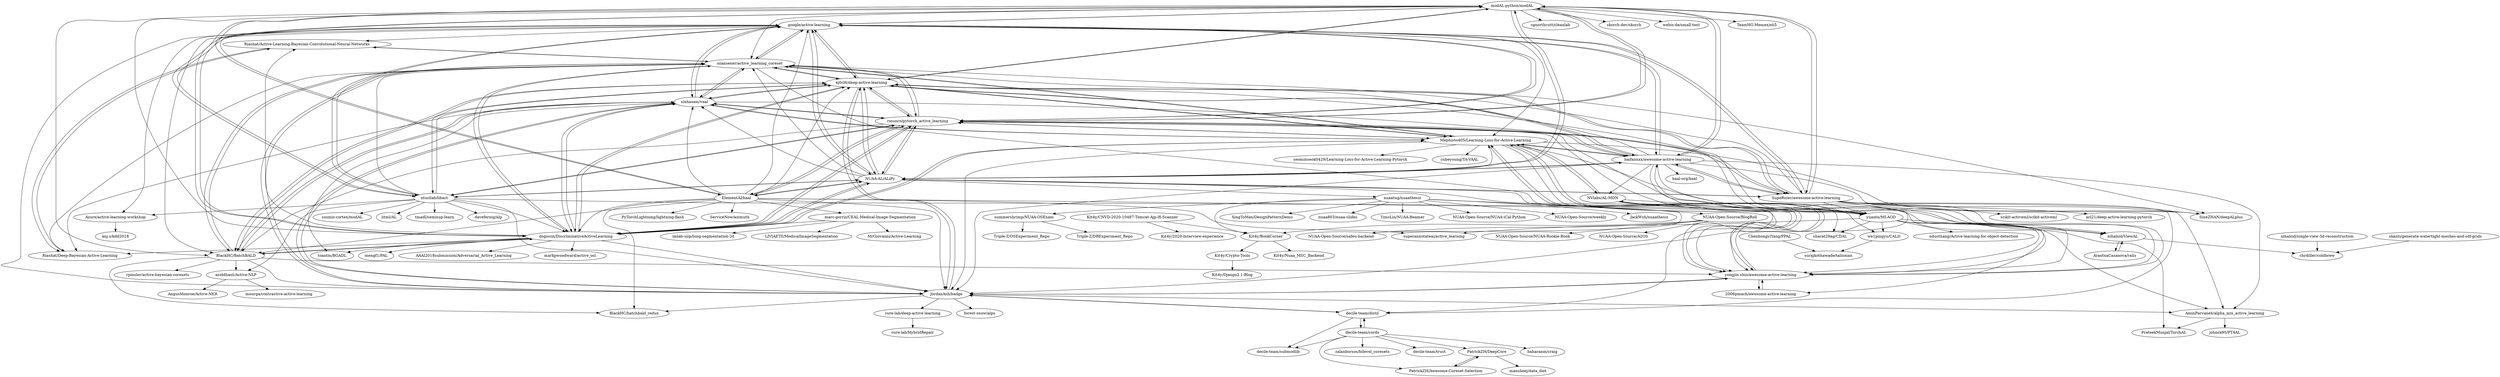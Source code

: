 digraph G {
"modAL-python/modAL" -> "google/active-learning"
"modAL-python/modAL" -> "NUAA-AL/ALiPy"
"modAL-python/modAL" -> "ej0cl6/deep-active-learning"
"modAL-python/modAL" -> "ntucllab/libact"
"modAL-python/modAL" -> "rmunro/pytorch_active_learning"
"modAL-python/modAL" -> "baifanxxx/awesome-active-learning"
"modAL-python/modAL" -> "ElementAI/baal"
"modAL-python/modAL" -> "dsgissin/DiscriminativeActiveLearning"
"modAL-python/modAL" -> "cgnorthcutt/cleanlab" ["e"=1]
"modAL-python/modAL" -> "SupeRuier/awesome-active-learning"
"modAL-python/modAL" -> "skorch-dev/skorch" ["e"=1]
"modAL-python/modAL" -> "webis-de/small-text" ["e"=1]
"modAL-python/modAL" -> "ozansener/active_learning_coreset"
"modAL-python/modAL" -> "TeamHG-Memex/eli5" ["e"=1]
"modAL-python/modAL" -> "BlackHC/BatchBALD"
"SupeRuier/awesome-active-learning" -> "baifanxxx/awesome-active-learning"
"SupeRuier/awesome-active-learning" -> "ej0cl6/deep-active-learning"
"SupeRuier/awesome-active-learning" -> "yongjin-shin/awesome-active-learning"
"SupeRuier/awesome-active-learning" -> "SineZHAN/deepALplus"
"SupeRuier/awesome-active-learning" -> "rmunro/pytorch_active_learning"
"SupeRuier/awesome-active-learning" -> "google/active-learning"
"SupeRuier/awesome-active-learning" -> "NUAA-AL/ALiPy"
"SupeRuier/awesome-active-learning" -> "decile-team/distil"
"SupeRuier/awesome-active-learning" -> "acl21/deep-active-learning-pytorch"
"SupeRuier/awesome-active-learning" -> "JordanAsh/badge"
"SupeRuier/awesome-active-learning" -> "AminParvaneh/alpha_mix_active_learning"
"SupeRuier/awesome-active-learning" -> "ozansener/active_learning_coreset"
"SupeRuier/awesome-active-learning" -> "modAL-python/modAL"
"SupeRuier/awesome-active-learning" -> "yuantn/MI-AOD"
"SupeRuier/awesome-active-learning" -> "scikit-activeml/scikit-activeml"
"Kit4y/CNVD-2020-10487-Tomcat-Ajp-lfi-Scanner" -> "Kit4y/2020-Interview-experience"
"Kit4y/CNVD-2020-10487-Tomcat-Ajp-lfi-Scanner" -> "Kit4y/BookCorner"
"ntucllab/libact" -> "google/active-learning"
"ntucllab/libact" -> "NUAA-AL/ALiPy"
"ntucllab/libact" -> "modAL-python/modAL"
"ntucllab/libact" -> "ej0cl6/deep-active-learning"
"ntucllab/libact" -> "rmunro/pytorch_active_learning"
"ntucllab/libact" -> "dsgissin/DiscriminativeActiveLearning"
"ntucllab/libact" -> "cosmic-cortex/modAL"
"ntucllab/libact" -> "iitml/AL"
"ntucllab/libact" -> "asiddhant/Active-NLP"
"ntucllab/libact" -> "Azure/active-learning-workshop"
"ntucllab/libact" -> "ozansener/active_learning_coreset"
"ntucllab/libact" -> "JordanAsh/badge"
"ntucllab/libact" -> "tmadl/semisup-learn" ["e"=1]
"ntucllab/libact" -> "davefernig/alp"
"ntucllab/libact" -> "yongjin-shin/awesome-active-learning"
"nihalsid/ViewAL" -> "ArantxaCasanova/ralis"
"nihalsid/ViewAL" -> "chrdiller/coldbrew"
"yongjin-shin/awesome-active-learning" -> "2006pmach/awesome-active-learning"
"yongjin-shin/awesome-active-learning" -> "JordanAsh/badge"
"yongjin-shin/awesome-active-learning" -> "Mephisto405/Learning-Loss-for-Active-Learning"
"NUAA-AL/ALiPy" -> "google/active-learning"
"NUAA-AL/ALiPy" -> "modAL-python/modAL"
"NUAA-AL/ALiPy" -> "ntucllab/libact"
"NUAA-AL/ALiPy" -> "ej0cl6/deep-active-learning"
"NUAA-AL/ALiPy" -> "rmunro/pytorch_active_learning"
"NUAA-AL/ALiPy" -> "dsgissin/DiscriminativeActiveLearning"
"NUAA-AL/ALiPy" -> "baifanxxx/awesome-active-learning"
"NUAA-AL/ALiPy" -> "SupeRuier/awesome-active-learning"
"NUAA-AL/ALiPy" -> "Mephisto405/Learning-Loss-for-Active-Learning"
"NUAA-AL/ALiPy" -> "ozansener/active_learning_coreset"
"NUAA-AL/ALiPy" -> "sinhasam/vaal"
"NUAA-AL/ALiPy" -> "yongjin-shin/awesome-active-learning"
"NUAA-AL/ALiPy" -> "ElementAI/baal"
"NUAA-AL/ALiPy" -> "decile-team/distil"
"NUAA-AL/ALiPy" -> "nuaatug/nuaathesis"
"dsgissin/DiscriminativeActiveLearning" -> "ozansener/active_learning_coreset"
"dsgissin/DiscriminativeActiveLearning" -> "ej0cl6/deep-active-learning"
"dsgissin/DiscriminativeActiveLearning" -> "sinhasam/vaal"
"dsgissin/DiscriminativeActiveLearning" -> "Mephisto405/Learning-Loss-for-Active-Learning"
"dsgissin/DiscriminativeActiveLearning" -> "google/active-learning"
"dsgissin/DiscriminativeActiveLearning" -> "BlackHC/BatchBALD"
"dsgissin/DiscriminativeActiveLearning" -> "AAAI2018submission/Adversarial_Active_Learning"
"dsgissin/DiscriminativeActiveLearning" -> "rmunro/pytorch_active_learning"
"dsgissin/DiscriminativeActiveLearning" -> "Riashat/Deep-Bayesian-Active-Learning"
"dsgissin/DiscriminativeActiveLearning" -> "markpwoodward/active_osl"
"dsgissin/DiscriminativeActiveLearning" -> "NUAA-AL/ALiPy"
"dsgissin/DiscriminativeActiveLearning" -> "JordanAsh/badge"
"dsgissin/DiscriminativeActiveLearning" -> "toantm/BGADL"
"dsgissin/DiscriminativeActiveLearning" -> "Riashat/Active-Learning-Bayesian-Convolutional-Neural-Networks"
"dsgissin/DiscriminativeActiveLearning" -> "mengf1/PAL"
"ej0cl6/deep-active-learning" -> "google/active-learning"
"ej0cl6/deep-active-learning" -> "rmunro/pytorch_active_learning"
"ej0cl6/deep-active-learning" -> "ozansener/active_learning_coreset"
"ej0cl6/deep-active-learning" -> "NUAA-AL/ALiPy"
"ej0cl6/deep-active-learning" -> "dsgissin/DiscriminativeActiveLearning"
"ej0cl6/deep-active-learning" -> "modAL-python/modAL"
"ej0cl6/deep-active-learning" -> "JordanAsh/badge"
"ej0cl6/deep-active-learning" -> "baifanxxx/awesome-active-learning"
"ej0cl6/deep-active-learning" -> "Mephisto405/Learning-Loss-for-Active-Learning"
"ej0cl6/deep-active-learning" -> "ntucllab/libact"
"ej0cl6/deep-active-learning" -> "sinhasam/vaal"
"ej0cl6/deep-active-learning" -> "SupeRuier/awesome-active-learning"
"ej0cl6/deep-active-learning" -> "SineZHAN/deepALplus"
"ej0cl6/deep-active-learning" -> "BlackHC/BatchBALD"
"ej0cl6/deep-active-learning" -> "yongjin-shin/awesome-active-learning"
"summershrimp/NUAA-OSExam" -> "Triple-Z/OSExperiment_Repo"
"summershrimp/NUAA-OSExam" -> "Triple-Z/DBExperiment_Repo"
"decile-team/cords" -> "decile-team/distil"
"decile-team/cords" -> "PatrickZH/DeepCore"
"decile-team/cords" -> "baharanm/craig"
"decile-team/cords" -> "PatrickZH/Awesome-Coreset-Selection"
"decile-team/cords" -> "zalanborsos/bilevel_coresets"
"decile-team/cords" -> "decile-team/submodlib"
"decile-team/cords" -> "decile-team/trust"
"Mephisto405/Learning-Loss-for-Active-Learning" -> "sinhasam/vaal"
"Mephisto405/Learning-Loss-for-Active-Learning" -> "ozansener/active_learning_coreset"
"Mephisto405/Learning-Loss-for-Active-Learning" -> "ej0cl6/deep-active-learning"
"Mephisto405/Learning-Loss-for-Active-Learning" -> "yuantn/MI-AOD"
"Mephisto405/Learning-Loss-for-Active-Learning" -> "dsgissin/DiscriminativeActiveLearning"
"Mephisto405/Learning-Loss-for-Active-Learning" -> "yongjin-shin/awesome-active-learning"
"Mephisto405/Learning-Loss-for-Active-Learning" -> "NVlabs/AL-MDN"
"Mephisto405/Learning-Loss-for-Active-Learning" -> "nihalsid/ViewAL"
"Mephisto405/Learning-Loss-for-Active-Learning" -> "seominseok0429/Learning-Loss-for-Active-Learning-Pytorch"
"Mephisto405/Learning-Loss-for-Active-Learning" -> "cubeyoung/TA-VAAL"
"Mephisto405/Learning-Loss-for-Active-Learning" -> "SineZHAN/deepALplus"
"Mephisto405/Learning-Loss-for-Active-Learning" -> "baifanxxx/awesome-active-learning"
"Mephisto405/Learning-Loss-for-Active-Learning" -> "JordanAsh/badge"
"Mephisto405/Learning-Loss-for-Active-Learning" -> "sharat29ag/CDAL"
"Mephisto405/Learning-Loss-for-Active-Learning" -> "rmunro/pytorch_active_learning"
"baifanxxx/awesome-active-learning" -> "SupeRuier/awesome-active-learning"
"baifanxxx/awesome-active-learning" -> "ej0cl6/deep-active-learning"
"baifanxxx/awesome-active-learning" -> "Mephisto405/Learning-Loss-for-Active-Learning"
"baifanxxx/awesome-active-learning" -> "SineZHAN/deepALplus"
"baifanxxx/awesome-active-learning" -> "AminParvaneh/alpha_mix_active_learning"
"baifanxxx/awesome-active-learning" -> "rmunro/pytorch_active_learning"
"baifanxxx/awesome-active-learning" -> "NUAA-AL/ALiPy"
"baifanxxx/awesome-active-learning" -> "yongjin-shin/awesome-active-learning"
"baifanxxx/awesome-active-learning" -> "google/active-learning"
"baifanxxx/awesome-active-learning" -> "ozansener/active_learning_coreset"
"baifanxxx/awesome-active-learning" -> "baal-org/baal"
"baifanxxx/awesome-active-learning" -> "yuantn/MI-AOD"
"baifanxxx/awesome-active-learning" -> "NVlabs/AL-MDN"
"baifanxxx/awesome-active-learning" -> "JordanAsh/badge"
"baifanxxx/awesome-active-learning" -> "modAL-python/modAL"
"google/active-learning" -> "ej0cl6/deep-active-learning"
"google/active-learning" -> "modAL-python/modAL"
"google/active-learning" -> "NUAA-AL/ALiPy"
"google/active-learning" -> "ntucllab/libact"
"google/active-learning" -> "rmunro/pytorch_active_learning"
"google/active-learning" -> "ozansener/active_learning_coreset"
"google/active-learning" -> "dsgissin/DiscriminativeActiveLearning"
"google/active-learning" -> "sinhasam/vaal"
"google/active-learning" -> "baifanxxx/awesome-active-learning"
"google/active-learning" -> "Mephisto405/Learning-Loss-for-Active-Learning"
"google/active-learning" -> "SupeRuier/awesome-active-learning"
"google/active-learning" -> "Azure/active-learning-workshop"
"google/active-learning" -> "JordanAsh/badge"
"google/active-learning" -> "BlackHC/BatchBALD"
"google/active-learning" -> "Riashat/Active-Learning-Bayesian-Convolutional-Neural-Networks"
"rmunro/pytorch_active_learning" -> "ej0cl6/deep-active-learning"
"rmunro/pytorch_active_learning" -> "google/active-learning"
"rmunro/pytorch_active_learning" -> "modAL-python/modAL"
"rmunro/pytorch_active_learning" -> "NUAA-AL/ALiPy"
"rmunro/pytorch_active_learning" -> "ntucllab/libact"
"rmunro/pytorch_active_learning" -> "dsgissin/DiscriminativeActiveLearning"
"rmunro/pytorch_active_learning" -> "sinhasam/vaal"
"rmunro/pytorch_active_learning" -> "baifanxxx/awesome-active-learning"
"rmunro/pytorch_active_learning" -> "Mephisto405/Learning-Loss-for-Active-Learning"
"rmunro/pytorch_active_learning" -> "ozansener/active_learning_coreset"
"rmunro/pytorch_active_learning" -> "ElementAI/baal"
"rmunro/pytorch_active_learning" -> "SupeRuier/awesome-active-learning"
"rmunro/pytorch_active_learning" -> "yongjin-shin/awesome-active-learning"
"rmunro/pytorch_active_learning" -> "BlackHC/BatchBALD"
"rmunro/pytorch_active_learning" -> "yuantn/MI-AOD"
"yuantn/MI-AOD" -> "NVlabs/AL-MDN"
"yuantn/MI-AOD" -> "we1pingyu/CALD"
"yuantn/MI-AOD" -> "Mephisto405/Learning-Loss-for-Active-Learning"
"yuantn/MI-AOD" -> "sharat29ag/CDAL"
"yuantn/MI-AOD" -> "nducthang/Active-learning-for-object-detection"
"yuantn/MI-AOD" -> "yongjin-shin/awesome-active-learning"
"yuantn/MI-AOD" -> "superannotateai/active_learning"
"yuantn/MI-AOD" -> "2006pmach/awesome-active-learning"
"yuantn/MI-AOD" -> "nihalsid/ViewAL"
"yuantn/MI-AOD" -> "AminParvaneh/alpha_mix_active_learning"
"yuantn/MI-AOD" -> "baifanxxx/awesome-active-learning"
"nuaatug/nuaathesis" -> "NUAA-Open-Source/BlogRoll"
"nuaatug/nuaathesis" -> "NUAA-Open-Source/weekly"
"nuaatug/nuaathesis" -> "JackWzh/nuaathesis"
"nuaatug/nuaathesis" -> "XingToMax/DesignPatternDemo"
"nuaatug/nuaathesis" -> "Kit4y/BookCorner"
"nuaatug/nuaathesis" -> "summershrimp/NUAA-OSExam"
"nuaatug/nuaathesis" -> "NUAA-Open-Source/safeu-backend"
"nuaatug/nuaathesis" -> "nuaa803/nuaa-slides"
"nuaatug/nuaathesis" -> "TimoLin/NUAA-Beamer"
"nuaatug/nuaathesis" -> "NUAA-Open-Source/NUAA-iCal-Python"
"NVlabs/AL-MDN" -> "yuantn/MI-AOD"
"NVlabs/AL-MDN" -> "we1pingyu/CALD"
"NVlabs/AL-MDN" -> "PrateekMunjal/TorchAL"
"NVlabs/AL-MDN" -> "Mephisto405/Learning-Loss-for-Active-Learning"
"Riashat/Deep-Bayesian-Active-Learning" -> "Riashat/Active-Learning-Bayesian-Convolutional-Neural-Networks"
"2006pmach/awesome-active-learning" -> "yongjin-shin/awesome-active-learning"
"PatrickZH/Awesome-Coreset-Selection" -> "PatrickZH/DeepCore"
"Kit4y/BookCorner" -> "Kit4y/Crypto-Tools"
"Kit4y/BookCorner" -> "Kit4y/Nuaa_MSC_Backend"
"NUAA-Open-Source/BlogRoll" -> "NUAA-Open-Source/safeu-backend"
"NUAA-Open-Source/BlogRoll" -> "NUAA-Open-Source/A2OS"
"NUAA-Open-Source/BlogRoll" -> "Kit4y/BookCorner"
"NUAA-Open-Source/BlogRoll" -> "NUAA-Open-Source/NUAA-Rookie-Book"
"Azure/active-learning-workshop" -> "anj-s/kdd2018"
"BlackHC/BatchBALD" -> "BlackHC/batchbald_redux"
"BlackHC/BatchBALD" -> "dsgissin/DiscriminativeActiveLearning"
"BlackHC/BatchBALD" -> "sinhasam/vaal"
"BlackHC/BatchBALD" -> "yongjin-shin/awesome-active-learning"
"BlackHC/BatchBALD" -> "ozansener/active_learning_coreset"
"BlackHC/BatchBALD" -> "rpinsler/active-bayesian-coresets"
"BlackHC/BatchBALD" -> "ej0cl6/deep-active-learning"
"BlackHC/BatchBALD" -> "asiddhant/Active-NLP"
"BlackHC/BatchBALD" -> "JordanAsh/badge"
"asiddhant/Active-NLP" -> "AngusMonroe/Active-NER"
"asiddhant/Active-NLP" -> "mourga/contrastive-active-learning"
"sinhasam/vaal" -> "Mephisto405/Learning-Loss-for-Active-Learning"
"sinhasam/vaal" -> "ozansener/active_learning_coreset"
"sinhasam/vaal" -> "JordanAsh/badge"
"sinhasam/vaal" -> "dsgissin/DiscriminativeActiveLearning"
"sinhasam/vaal" -> "ej0cl6/deep-active-learning"
"sinhasam/vaal" -> "toantm/BGADL"
"sinhasam/vaal" -> "BlackHC/BatchBALD"
"sinhasam/vaal" -> "rmunro/pytorch_active_learning"
"sinhasam/vaal" -> "google/active-learning"
"sinhasam/vaal" -> "nihalsid/ViewAL"
"sinhasam/vaal" -> "Riashat/Deep-Bayesian-Active-Learning"
"marc-gorriz/CEAL-Medical-Image-Segmentation" -> "MrGiovanni/Active-Learning"
"marc-gorriz/CEAL-Medical-Image-Segmentation" -> "imlab-uiip/lung-segmentation-2d" ["e"=1]
"marc-gorriz/CEAL-Medical-Image-Segmentation" -> "LIVIAETS/MedicalImageSegmentation" ["e"=1]
"marc-gorriz/CEAL-Medical-Image-Segmentation" -> "dsgissin/DiscriminativeActiveLearning"
"ChenhongyiYang/PPAL" -> "surajkothawade/talisman"
"Kit4y/Crypto-Tools" -> "Kit4y/Django2.1-Blog"
"ElementAI/baal" -> "rmunro/pytorch_active_learning"
"ElementAI/baal" -> "BlackHC/BatchBALD"
"ElementAI/baal" -> "modAL-python/modAL"
"ElementAI/baal" -> "ej0cl6/deep-active-learning"
"ElementAI/baal" -> "ServiceNow/azimuth"
"ElementAI/baal" -> "BlackHC/batchbald_redux"
"ElementAI/baal" -> "dsgissin/DiscriminativeActiveLearning"
"ElementAI/baal" -> "NUAA-AL/ALiPy"
"ElementAI/baal" -> "superannotateai/active_learning"
"ElementAI/baal" -> "yongjin-shin/awesome-active-learning"
"ElementAI/baal" -> "google/active-learning"
"ElementAI/baal" -> "JordanAsh/badge"
"ElementAI/baal" -> "sinhasam/vaal"
"ElementAI/baal" -> "PyTorchLightning/lightning-flash" ["e"=1]
"ElementAI/baal" -> "marc-gorriz/CEAL-Medical-Image-Segmentation"
"decile-team/distil" -> "decile-team/submodlib"
"decile-team/distil" -> "decile-team/cords"
"decile-team/distil" -> "JordanAsh/badge"
"JordanAsh/badge" -> "ozansener/active_learning_coreset"
"JordanAsh/badge" -> "ej0cl6/deep-active-learning"
"JordanAsh/badge" -> "sinhasam/vaal"
"JordanAsh/badge" -> "yongjin-shin/awesome-active-learning"
"JordanAsh/badge" -> "decile-team/distil"
"JordanAsh/badge" -> "AminParvaneh/alpha_mix_active_learning"
"JordanAsh/badge" -> "BlackHC/batchbald_redux"
"JordanAsh/badge" -> "cure-lab/deep-active-learning"
"JordanAsh/badge" -> "forest-snow/alps"
"cure-lab/deep-active-learning" -> "cure-lab/HybridRepair"
"nihalsid/single-view-3d-reconstruction" -> "chrdiller/coldbrew"
"ozansener/active_learning_coreset" -> "sinhasam/vaal"
"ozansener/active_learning_coreset" -> "dsgissin/DiscriminativeActiveLearning"
"ozansener/active_learning_coreset" -> "Mephisto405/Learning-Loss-for-Active-Learning"
"ozansener/active_learning_coreset" -> "ej0cl6/deep-active-learning"
"ozansener/active_learning_coreset" -> "google/active-learning"
"ozansener/active_learning_coreset" -> "JordanAsh/badge"
"ozansener/active_learning_coreset" -> "BlackHC/BatchBALD"
"ozansener/active_learning_coreset" -> "Riashat/Active-Learning-Bayesian-Convolutional-Neural-Networks"
"ozansener/active_learning_coreset" -> "yongjin-shin/awesome-active-learning"
"ozansener/active_learning_coreset" -> "rmunro/pytorch_active_learning"
"ozansener/active_learning_coreset" -> "Riashat/Deep-Bayesian-Active-Learning"
"AminParvaneh/alpha_mix_active_learning" -> "johnsk95/PT4AL"
"AminParvaneh/alpha_mix_active_learning" -> "PrateekMunjal/TorchAL"
"PatrickZH/DeepCore" -> "PatrickZH/Awesome-Coreset-Selection"
"PatrickZH/DeepCore" -> "mansheej/data_diet" ["e"=1]
"ArantxaCasanova/ralis" -> "nihalsid/ViewAL"
"Riashat/Active-Learning-Bayesian-Convolutional-Neural-Networks" -> "Riashat/Deep-Bayesian-Active-Learning"
"Riashat/Active-Learning-Bayesian-Convolutional-Neural-Networks" -> "ozansener/active_learning_coreset"
"we1pingyu/CALD" -> "surajkothawade/talisman"
"skanti/generate-watertight-meshes-and-sdf-grids" -> "chrdiller/coldbrew"
"modAL-python/modAL" ["l"="35.608,36.693"]
"google/active-learning" ["l"="35.619,36.714"]
"NUAA-AL/ALiPy" ["l"="35.633,36.688"]
"ej0cl6/deep-active-learning" ["l"="35.647,36.711"]
"ntucllab/libact" ["l"="35.593,36.715"]
"rmunro/pytorch_active_learning" ["l"="35.633,36.706"]
"baifanxxx/awesome-active-learning" ["l"="35.665,36.7"]
"ElementAI/baal" ["l"="35.611,36.729"]
"dsgissin/DiscriminativeActiveLearning" ["l"="35.627,36.731"]
"cgnorthcutt/cleanlab" ["l"="33.981,36.726"]
"SupeRuier/awesome-active-learning" ["l"="35.653,36.684"]
"skorch-dev/skorch" ["l"="34.197,35.741"]
"webis-de/small-text" ["l"="29.462,32.508"]
"ozansener/active_learning_coreset" ["l"="35.639,36.722"]
"TeamHG-Memex/eli5" ["l"="25.599,33.883"]
"BlackHC/BatchBALD" ["l"="35.639,36.738"]
"yongjin-shin/awesome-active-learning" ["l"="35.66,36.717"]
"SineZHAN/deepALplus" ["l"="35.681,36.688"]
"decile-team/distil" ["l"="35.621,36.654"]
"acl21/deep-active-learning-pytorch" ["l"="35.68,36.654"]
"JordanAsh/badge" ["l"="35.645,36.699"]
"AminParvaneh/alpha_mix_active_learning" ["l"="35.692,36.678"]
"yuantn/MI-AOD" ["l"="35.696,36.709"]
"scikit-activeml/scikit-activeml" ["l"="35.66,36.644"]
"Kit4y/CNVD-2020-10487-Tomcat-Ajp-lfi-Scanner" ["l"="35.691,36.5"]
"Kit4y/2020-Interview-experience" ["l"="35.692,36.477"]
"Kit4y/BookCorner" ["l"="35.692,36.535"]
"cosmic-cortex/modAL" ["l"="35.524,36.705"]
"iitml/AL" ["l"="35.542,36.724"]
"asiddhant/Active-NLP" ["l"="35.611,36.779"]
"Azure/active-learning-workshop" ["l"="35.562,36.733"]
"tmadl/semisup-learn" ["l"="25.14,32.798"]
"davefernig/alp" ["l"="35.557,36.714"]
"nihalsid/ViewAL" ["l"="35.72,36.739"]
"ArantxaCasanova/ralis" ["l"="35.746,36.751"]
"chrdiller/coldbrew" ["l"="35.76,36.763"]
"2006pmach/awesome-active-learning" ["l"="35.689,36.73"]
"Mephisto405/Learning-Loss-for-Active-Learning" ["l"="35.673,36.715"]
"sinhasam/vaal" ["l"="35.653,36.729"]
"nuaatug/nuaathesis" ["l"="35.687,36.586"]
"AAAI2018submission/Adversarial_Active_Learning" ["l"="35.623,36.765"]
"Riashat/Deep-Bayesian-Active-Learning" ["l"="35.64,36.758"]
"markpwoodward/active_osl" ["l"="35.597,36.754"]
"toantm/BGADL" ["l"="35.657,36.755"]
"Riashat/Active-Learning-Bayesian-Convolutional-Neural-Networks" ["l"="35.621,36.75"]
"mengf1/PAL" ["l"="35.592,36.773"]
"summershrimp/NUAA-OSExam" ["l"="35.728,36.571"]
"Triple-Z/OSExperiment_Repo" ["l"="35.746,36.557"]
"Triple-Z/DBExperiment_Repo" ["l"="35.751,36.571"]
"decile-team/cords" ["l"="35.586,36.613"]
"PatrickZH/DeepCore" ["l"="35.577,36.58"]
"baharanm/craig" ["l"="35.598,36.591"]
"PatrickZH/Awesome-Coreset-Selection" ["l"="35.561,36.589"]
"zalanborsos/bilevel_coresets" ["l"="35.549,36.605"]
"decile-team/submodlib" ["l"="35.608,36.626"]
"decile-team/trust" ["l"="35.564,36.616"]
"NVlabs/AL-MDN" ["l"="35.712,36.702"]
"seominseok0429/Learning-Loss-for-Active-Learning-Pytorch" ["l"="35.705,36.73"]
"cubeyoung/TA-VAAL" ["l"="35.708,36.689"]
"sharat29ag/CDAL" ["l"="35.715,36.719"]
"baal-org/baal" ["l"="35.703,36.753"]
"we1pingyu/CALD" ["l"="35.744,36.708"]
"nducthang/Active-learning-for-object-detection" ["l"="35.735,36.696"]
"superannotateai/active_learning" ["l"="35.675,36.743"]
"NUAA-Open-Source/BlogRoll" ["l"="35.689,36.553"]
"NUAA-Open-Source/weekly" ["l"="35.711,36.582"]
"JackWzh/nuaathesis" ["l"="35.712,36.593"]
"XingToMax/DesignPatternDemo" ["l"="35.705,36.57"]
"NUAA-Open-Source/safeu-backend" ["l"="35.677,36.565"]
"nuaa803/nuaa-slides" ["l"="35.691,36.57"]
"TimoLin/NUAA-Beamer" ["l"="35.665,36.577"]
"NUAA-Open-Source/NUAA-iCal-Python" ["l"="35.696,36.601"]
"PrateekMunjal/TorchAL" ["l"="35.724,36.678"]
"Kit4y/Crypto-Tools" ["l"="35.711,36.52"]
"Kit4y/Nuaa_MSC_Backend" ["l"="35.68,36.522"]
"NUAA-Open-Source/A2OS" ["l"="35.71,36.542"]
"NUAA-Open-Source/NUAA-Rookie-Book" ["l"="35.673,36.543"]
"anj-s/kdd2018" ["l"="35.528,36.745"]
"BlackHC/batchbald_redux" ["l"="35.653,36.745"]
"rpinsler/active-bayesian-coresets" ["l"="35.653,36.776"]
"AngusMonroe/Active-NER" ["l"="35.617,36.803"]
"mourga/contrastive-active-learning" ["l"="35.597,36.811"]
"marc-gorriz/CEAL-Medical-Image-Segmentation" ["l"="35.569,36.761"]
"MrGiovanni/Active-Learning" ["l"="35.537,36.784"]
"imlab-uiip/lung-segmentation-2d" ["l"="29.007,36.791"]
"LIVIAETS/MedicalImageSegmentation" ["l"="29.094,36.419"]
"ChenhongyiYang/PPAL" ["l"="35.803,36.707"]
"surajkothawade/talisman" ["l"="35.776,36.707"]
"Kit4y/Django2.1-Blog" ["l"="35.727,36.51"]
"ServiceNow/azimuth" ["l"="35.554,36.696"]
"PyTorchLightning/lightning-flash" ["l"="34.241,35.954"]
"cure-lab/deep-active-learning" ["l"="35.605,36.664"]
"forest-snow/alps" ["l"="35.652,36.661"]
"cure-lab/HybridRepair" ["l"="35.588,36.652"]
"nihalsid/single-view-3d-reconstruction" ["l"="35.772,36.781"]
"johnsk95/PT4AL" ["l"="35.72,36.657"]
"mansheej/data_diet" ["l"="33.895,36.876"]
"skanti/generate-watertight-meshes-and-sdf-grids" ["l"="35.791,36.77"]
}